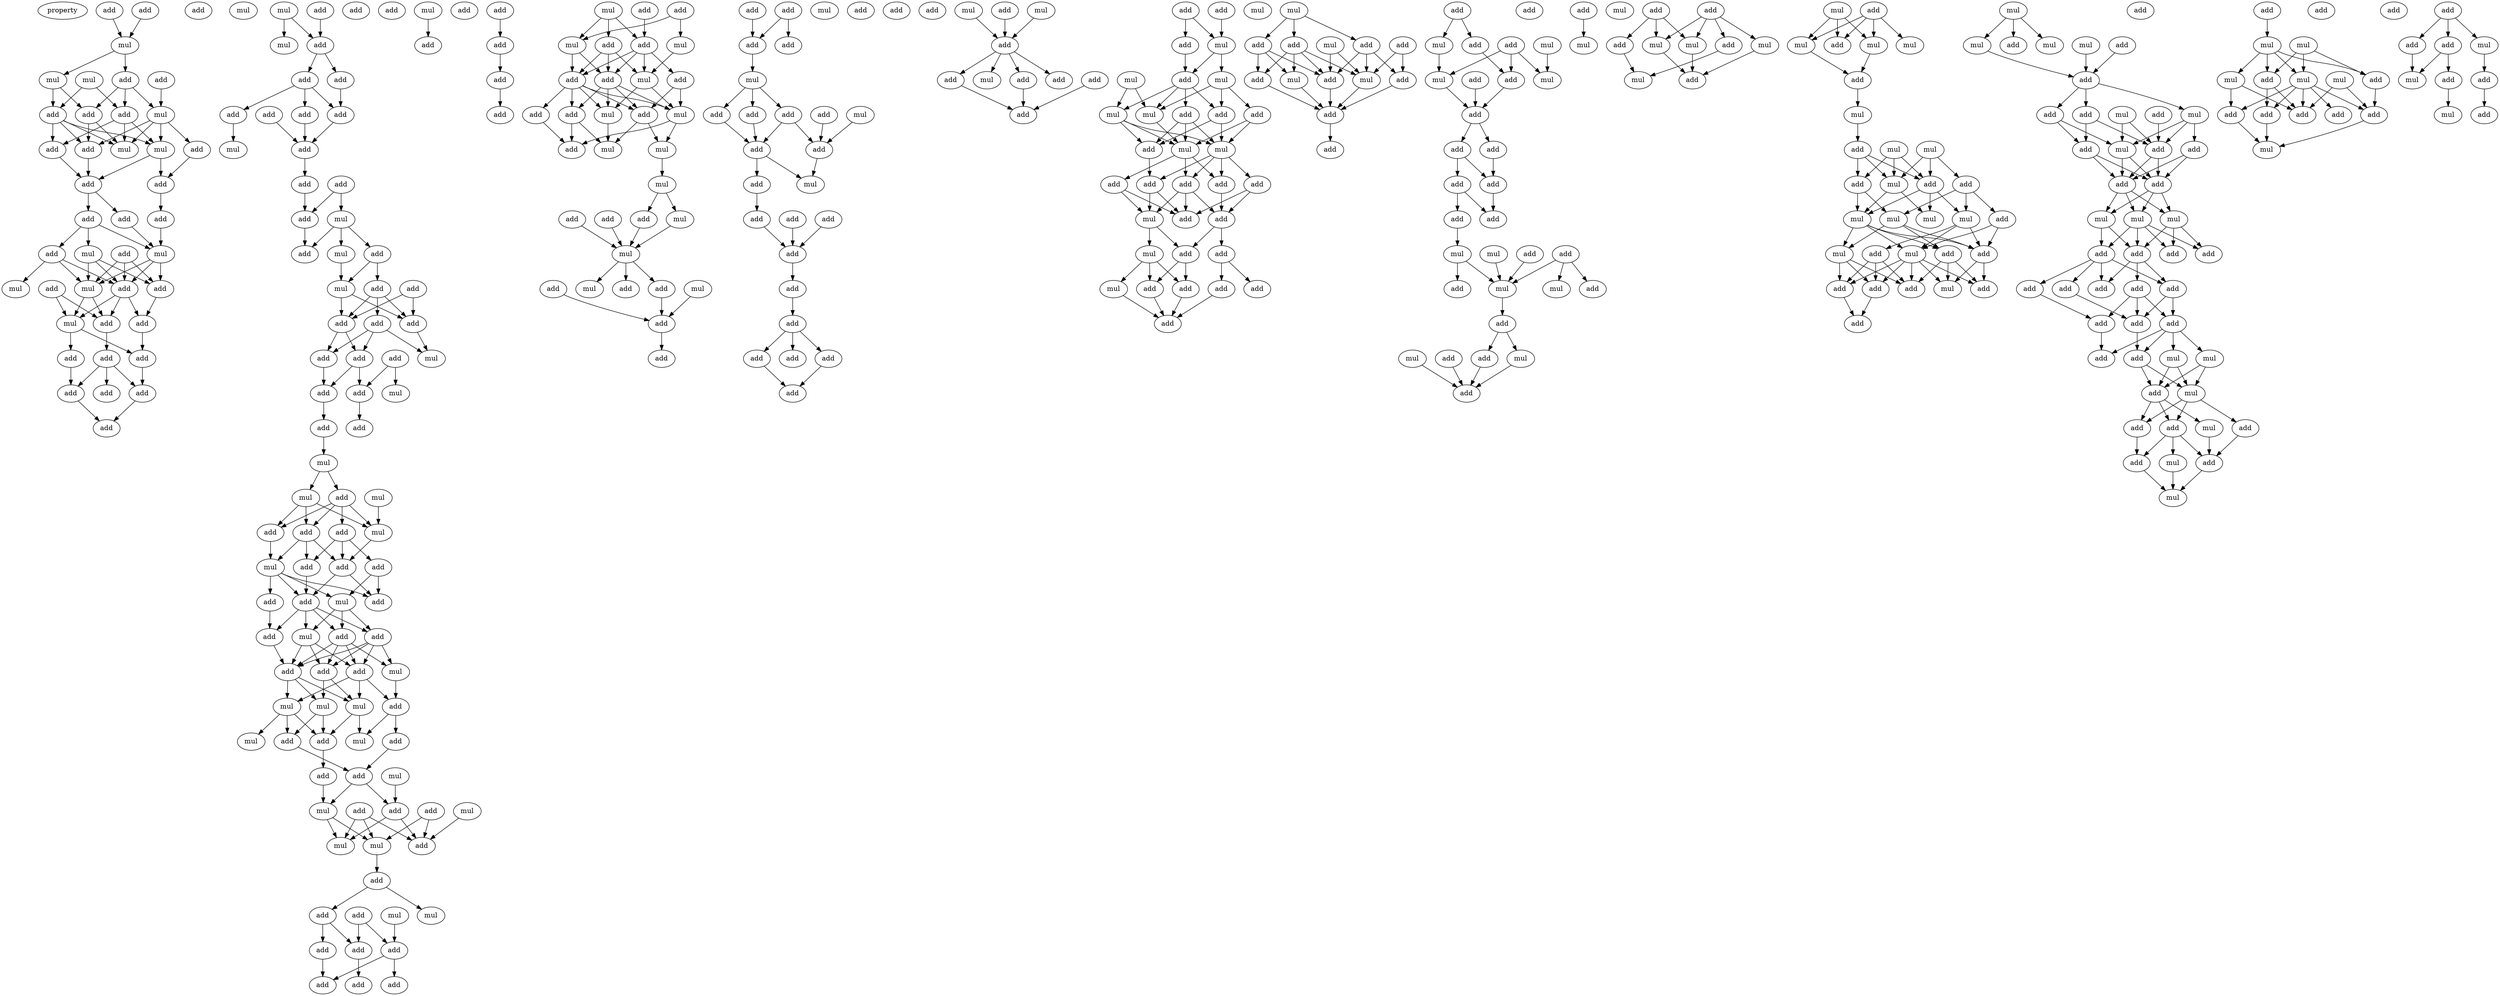 digraph {
    node [fontcolor=black]
    property [mul=2,lf=1.1]
    0 [ label = add ];
    1 [ label = add ];
    2 [ label = mul ];
    3 [ label = mul ];
    4 [ label = mul ];
    5 [ label = add ];
    6 [ label = add ];
    7 [ label = add ];
    8 [ label = add ];
    9 [ label = mul ];
    10 [ label = add ];
    11 [ label = add ];
    12 [ label = mul ];
    13 [ label = add ];
    14 [ label = add ];
    15 [ label = mul ];
    16 [ label = add ];
    17 [ label = add ];
    18 [ label = add ];
    19 [ label = add ];
    20 [ label = add ];
    21 [ label = mul ];
    22 [ label = add ];
    23 [ label = add ];
    24 [ label = mul ];
    25 [ label = add ];
    26 [ label = add ];
    27 [ label = mul ];
    28 [ label = mul ];
    29 [ label = add ];
    30 [ label = add ];
    31 [ label = mul ];
    32 [ label = add ];
    33 [ label = add ];
    34 [ label = add ];
    35 [ label = add ];
    36 [ label = add ];
    37 [ label = add ];
    38 [ label = add ];
    39 [ label = mul ];
    40 [ label = add ];
    41 [ label = add ];
    42 [ label = mul ];
    43 [ label = add ];
    44 [ label = mul ];
    45 [ label = add ];
    46 [ label = add ];
    47 [ label = add ];
    48 [ label = add ];
    49 [ label = add ];
    50 [ label = add ];
    51 [ label = add ];
    52 [ label = add ];
    53 [ label = mul ];
    54 [ label = add ];
    55 [ label = add ];
    56 [ label = mul ];
    57 [ label = add ];
    58 [ label = add ];
    59 [ label = mul ];
    60 [ label = add ];
    61 [ label = add ];
    62 [ label = add ];
    63 [ label = mul ];
    64 [ label = add ];
    65 [ label = add ];
    66 [ label = add ];
    67 [ label = add ];
    68 [ label = add ];
    69 [ label = mul ];
    70 [ label = add ];
    71 [ label = add ];
    72 [ label = add ];
    73 [ label = mul ];
    74 [ label = add ];
    75 [ label = add ];
    76 [ label = mul ];
    77 [ label = add ];
    78 [ label = mul ];
    79 [ label = mul ];
    80 [ label = add ];
    81 [ label = add ];
    82 [ label = mul ];
    83 [ label = add ];
    84 [ label = add ];
    85 [ label = mul ];
    86 [ label = add ];
    87 [ label = add ];
    88 [ label = mul ];
    89 [ label = add ];
    90 [ label = add ];
    91 [ label = add ];
    92 [ label = add ];
    93 [ label = add ];
    94 [ label = mul ];
    95 [ label = add ];
    96 [ label = add ];
    97 [ label = add ];
    98 [ label = add ];
    99 [ label = mul ];
    100 [ label = add ];
    101 [ label = mul ];
    102 [ label = mul ];
    103 [ label = mul ];
    104 [ label = mul ];
    105 [ label = add ];
    106 [ label = add ];
    107 [ label = add ];
    108 [ label = mul ];
    109 [ label = add ];
    110 [ label = add ];
    111 [ label = mul ];
    112 [ label = add ];
    113 [ label = mul ];
    114 [ label = add ];
    115 [ label = add ];
    116 [ label = mul ];
    117 [ label = mul ];
    118 [ label = mul ];
    119 [ label = add ];
    120 [ label = add ];
    121 [ label = mul ];
    122 [ label = add ];
    123 [ label = add ];
    124 [ label = add ];
    125 [ label = mul ];
    126 [ label = add ];
    127 [ label = add ];
    128 [ label = add ];
    129 [ label = add ];
    130 [ label = mul ];
    131 [ label = add ];
    132 [ label = add ];
    133 [ label = add ];
    134 [ label = add ];
    135 [ label = add ];
    136 [ label = add ];
    137 [ label = add ];
    138 [ label = add ];
    139 [ label = add ];
    140 [ label = add ];
    141 [ label = add ];
    142 [ label = mul ];
    143 [ label = add ];
    144 [ label = mul ];
    145 [ label = add ];
    146 [ label = mul ];
    147 [ label = add ];
    148 [ label = add ];
    149 [ label = add ];
    150 [ label = mul ];
    151 [ label = mul ];
    152 [ label = add ];
    153 [ label = add ];
    154 [ label = mul ];
    155 [ label = add ];
    156 [ label = add ];
    157 [ label = mul ];
    158 [ label = mul ];
    159 [ label = mul ];
    160 [ label = add ];
    161 [ label = add ];
    162 [ label = add ];
    163 [ label = mul ];
    164 [ label = mul ];
    165 [ label = add ];
    166 [ label = mul ];
    167 [ label = mul ];
    168 [ label = add ];
    169 [ label = add ];
    170 [ label = add ];
    171 [ label = add ];
    172 [ label = add ];
    173 [ label = mul ];
    174 [ label = add ];
    175 [ label = add ];
    176 [ label = add ];
    177 [ label = mul ];
    178 [ label = add ];
    179 [ label = mul ];
    180 [ label = add ];
    181 [ label = add ];
    182 [ label = add ];
    183 [ label = add ];
    184 [ label = add ];
    185 [ label = add ];
    186 [ label = mul ];
    187 [ label = add ];
    188 [ label = add ];
    189 [ label = add ];
    190 [ label = add ];
    191 [ label = add ];
    192 [ label = add ];
    193 [ label = add ];
    194 [ label = add ];
    195 [ label = add ];
    196 [ label = add ];
    197 [ label = add ];
    198 [ label = add ];
    199 [ label = add ];
    200 [ label = mul ];
    201 [ label = add ];
    202 [ label = mul ];
    203 [ label = add ];
    204 [ label = add ];
    205 [ label = add ];
    206 [ label = mul ];
    207 [ label = add ];
    208 [ label = add ];
    209 [ label = add ];
    210 [ label = add ];
    211 [ label = mul ];
    212 [ label = add ];
    213 [ label = mul ];
    214 [ label = add ];
    215 [ label = add ];
    216 [ label = mul ];
    217 [ label = mul ];
    218 [ label = mul ];
    219 [ label = add ];
    220 [ label = add ];
    221 [ label = mul ];
    222 [ label = add ];
    223 [ label = add ];
    224 [ label = mul ];
    225 [ label = mul ];
    226 [ label = add ];
    227 [ label = add ];
    228 [ label = add ];
    229 [ label = add ];
    230 [ label = add ];
    231 [ label = add ];
    232 [ label = add ];
    233 [ label = mul ];
    234 [ label = mul ];
    235 [ label = add ];
    236 [ label = add ];
    237 [ label = add ];
    238 [ label = add ];
    239 [ label = add ];
    240 [ label = add ];
    241 [ label = mul ];
    242 [ label = add ];
    243 [ label = mul ];
    244 [ label = add ];
    245 [ label = add ];
    246 [ label = mul ];
    247 [ label = add ];
    248 [ label = add ];
    249 [ label = add ];
    250 [ label = add ];
    251 [ label = add ];
    252 [ label = mul ];
    253 [ label = mul ];
    254 [ label = add ];
    255 [ label = add ];
    256 [ label = add ];
    257 [ label = mul ];
    258 [ label = add ];
    259 [ label = mul ];
    260 [ label = add ];
    261 [ label = add ];
    262 [ label = mul ];
    263 [ label = mul ];
    264 [ label = add ];
    265 [ label = add ];
    266 [ label = add ];
    267 [ label = add ];
    268 [ label = add ];
    269 [ label = add ];
    270 [ label = add ];
    271 [ label = mul ];
    272 [ label = add ];
    273 [ label = add ];
    274 [ label = add ];
    275 [ label = mul ];
    276 [ label = add ];
    277 [ label = add ];
    278 [ label = mul ];
    279 [ label = add ];
    280 [ label = mul ];
    281 [ label = add ];
    282 [ label = mul ];
    283 [ label = add ];
    284 [ label = mul ];
    285 [ label = add ];
    286 [ label = mul ];
    287 [ label = add ];
    288 [ label = mul ];
    289 [ label = add ];
    290 [ label = add ];
    291 [ label = add ];
    292 [ label = mul ];
    293 [ label = add ];
    294 [ label = add ];
    295 [ label = mul ];
    296 [ label = mul ];
    297 [ label = add ];
    298 [ label = mul ];
    299 [ label = mul ];
    300 [ label = add ];
    301 [ label = mul ];
    302 [ label = mul ];
    303 [ label = mul ];
    304 [ label = add ];
    305 [ label = add ];
    306 [ label = mul ];
    307 [ label = mul ];
    308 [ label = add ];
    309 [ label = mul ];
    310 [ label = add ];
    311 [ label = mul ];
    312 [ label = add ];
    313 [ label = add ];
    314 [ label = mul ];
    315 [ label = mul ];
    316 [ label = add ];
    317 [ label = mul ];
    318 [ label = mul ];
    319 [ label = mul ];
    320 [ label = add ];
    321 [ label = mul ];
    322 [ label = add ];
    323 [ label = add ];
    324 [ label = add ];
    325 [ label = add ];
    326 [ label = mul ];
    327 [ label = add ];
    328 [ label = add ];
    329 [ label = add ];
    330 [ label = mul ];
    331 [ label = add ];
    332 [ label = mul ];
    333 [ label = add ];
    334 [ label = mul ];
    335 [ label = mul ];
    336 [ label = add ];
    337 [ label = add ];
    338 [ label = mul ];
    339 [ label = add ];
    340 [ label = mul ];
    341 [ label = add ];
    342 [ label = add ];
    343 [ label = add ];
    344 [ label = add ];
    345 [ label = mul ];
    346 [ label = add ];
    347 [ label = add ];
    348 [ label = add ];
    349 [ label = mul ];
    350 [ label = mul ];
    351 [ label = mul ];
    352 [ label = add ];
    353 [ label = add ];
    354 [ label = add ];
    355 [ label = add ];
    356 [ label = add ];
    357 [ label = add ];
    358 [ label = add ];
    359 [ label = add ];
    360 [ label = add ];
    361 [ label = add ];
    362 [ label = add ];
    363 [ label = add ];
    364 [ label = add ];
    365 [ label = mul ];
    366 [ label = add ];
    367 [ label = mul ];
    368 [ label = mul ];
    369 [ label = add ];
    370 [ label = mul ];
    371 [ label = add ];
    372 [ label = add ];
    373 [ label = add ];
    374 [ label = add ];
    375 [ label = mul ];
    376 [ label = add ];
    377 [ label = mul ];
    378 [ label = add ];
    379 [ label = mul ];
    380 [ label = mul ];
    381 [ label = add ];
    382 [ label = mul ];
    383 [ label = mul ];
    384 [ label = add ];
    385 [ label = mul ];
    386 [ label = add ];
    387 [ label = add ];
    388 [ label = add ];
    389 [ label = add ];
    390 [ label = add ];
    391 [ label = add ];
    392 [ label = mul ];
    393 [ label = add ];
    394 [ label = add ];
    395 [ label = add ];
    396 [ label = add ];
    397 [ label = mul ];
    398 [ label = mul ];
    399 [ label = add ];
    400 [ label = add ];
    401 [ label = add ];
    402 [ label = mul ];
    0 -> 2 [ name = 0 ];
    1 -> 2 [ name = 1 ];
    2 -> 4 [ name = 2 ];
    2 -> 6 [ name = 3 ];
    3 -> 8 [ name = 4 ];
    3 -> 10 [ name = 5 ];
    4 -> 7 [ name = 6 ];
    4 -> 10 [ name = 7 ];
    5 -> 9 [ name = 8 ];
    6 -> 7 [ name = 9 ];
    6 -> 8 [ name = 10 ];
    6 -> 9 [ name = 11 ];
    7 -> 12 [ name = 12 ];
    7 -> 13 [ name = 13 ];
    8 -> 12 [ name = 14 ];
    8 -> 14 [ name = 15 ];
    8 -> 15 [ name = 16 ];
    9 -> 11 [ name = 17 ];
    9 -> 12 [ name = 18 ];
    9 -> 13 [ name = 19 ];
    9 -> 15 [ name = 20 ];
    10 -> 12 [ name = 21 ];
    10 -> 13 [ name = 22 ];
    10 -> 14 [ name = 23 ];
    10 -> 15 [ name = 24 ];
    11 -> 16 [ name = 25 ];
    13 -> 17 [ name = 26 ];
    14 -> 17 [ name = 27 ];
    15 -> 16 [ name = 28 ];
    15 -> 17 [ name = 29 ];
    16 -> 19 [ name = 30 ];
    17 -> 18 [ name = 31 ];
    17 -> 20 [ name = 32 ];
    18 -> 21 [ name = 33 ];
    19 -> 21 [ name = 34 ];
    20 -> 21 [ name = 35 ];
    20 -> 22 [ name = 36 ];
    20 -> 24 [ name = 37 ];
    21 -> 25 [ name = 38 ];
    21 -> 28 [ name = 39 ];
    21 -> 29 [ name = 40 ];
    22 -> 25 [ name = 41 ];
    22 -> 27 [ name = 42 ];
    22 -> 28 [ name = 43 ];
    23 -> 25 [ name = 44 ];
    23 -> 28 [ name = 45 ];
    23 -> 29 [ name = 46 ];
    24 -> 25 [ name = 47 ];
    24 -> 28 [ name = 48 ];
    24 -> 29 [ name = 49 ];
    25 -> 30 [ name = 50 ];
    25 -> 31 [ name = 51 ];
    25 -> 32 [ name = 52 ];
    26 -> 31 [ name = 53 ];
    26 -> 32 [ name = 54 ];
    28 -> 31 [ name = 55 ];
    28 -> 32 [ name = 56 ];
    29 -> 30 [ name = 57 ];
    30 -> 34 [ name = 58 ];
    31 -> 33 [ name = 59 ];
    31 -> 34 [ name = 60 ];
    32 -> 35 [ name = 61 ];
    33 -> 40 [ name = 62 ];
    34 -> 38 [ name = 63 ];
    35 -> 37 [ name = 64 ];
    35 -> 38 [ name = 65 ];
    35 -> 40 [ name = 66 ];
    38 -> 41 [ name = 67 ];
    40 -> 41 [ name = 68 ];
    42 -> 44 [ name = 69 ];
    42 -> 45 [ name = 70 ];
    43 -> 45 [ name = 71 ];
    45 -> 46 [ name = 72 ];
    45 -> 47 [ name = 73 ];
    46 -> 49 [ name = 74 ];
    46 -> 50 [ name = 75 ];
    46 -> 51 [ name = 76 ];
    47 -> 51 [ name = 77 ];
    48 -> 52 [ name = 78 ];
    49 -> 53 [ name = 79 ];
    50 -> 52 [ name = 80 ];
    51 -> 52 [ name = 81 ];
    52 -> 54 [ name = 82 ];
    54 -> 57 [ name = 83 ];
    55 -> 56 [ name = 84 ];
    55 -> 57 [ name = 85 ];
    56 -> 58 [ name = 86 ];
    56 -> 59 [ name = 87 ];
    56 -> 60 [ name = 88 ];
    57 -> 58 [ name = 89 ];
    59 -> 63 [ name = 90 ];
    60 -> 62 [ name = 91 ];
    60 -> 63 [ name = 92 ];
    61 -> 64 [ name = 93 ];
    61 -> 66 [ name = 94 ];
    62 -> 64 [ name = 95 ];
    62 -> 65 [ name = 96 ];
    62 -> 66 [ name = 97 ];
    63 -> 64 [ name = 98 ];
    63 -> 66 [ name = 99 ];
    64 -> 67 [ name = 100 ];
    64 -> 70 [ name = 101 ];
    65 -> 67 [ name = 102 ];
    65 -> 69 [ name = 103 ];
    65 -> 70 [ name = 104 ];
    66 -> 69 [ name = 105 ];
    67 -> 72 [ name = 106 ];
    68 -> 71 [ name = 107 ];
    68 -> 73 [ name = 108 ];
    70 -> 71 [ name = 109 ];
    70 -> 72 [ name = 110 ];
    71 -> 75 [ name = 111 ];
    72 -> 74 [ name = 112 ];
    74 -> 76 [ name = 113 ];
    76 -> 77 [ name = 114 ];
    76 -> 78 [ name = 115 ];
    77 -> 80 [ name = 116 ];
    77 -> 81 [ name = 117 ];
    77 -> 82 [ name = 118 ];
    77 -> 83 [ name = 119 ];
    78 -> 80 [ name = 120 ];
    78 -> 82 [ name = 121 ];
    78 -> 83 [ name = 122 ];
    79 -> 82 [ name = 123 ];
    80 -> 84 [ name = 124 ];
    80 -> 85 [ name = 125 ];
    80 -> 86 [ name = 126 ];
    81 -> 84 [ name = 127 ];
    81 -> 86 [ name = 128 ];
    81 -> 87 [ name = 129 ];
    82 -> 86 [ name = 130 ];
    83 -> 85 [ name = 131 ];
    84 -> 90 [ name = 132 ];
    85 -> 88 [ name = 133 ];
    85 -> 89 [ name = 134 ];
    85 -> 90 [ name = 135 ];
    85 -> 91 [ name = 136 ];
    86 -> 89 [ name = 137 ];
    86 -> 90 [ name = 138 ];
    87 -> 88 [ name = 139 ];
    87 -> 89 [ name = 140 ];
    88 -> 92 [ name = 141 ];
    88 -> 94 [ name = 142 ];
    88 -> 95 [ name = 143 ];
    90 -> 92 [ name = 144 ];
    90 -> 93 [ name = 145 ];
    90 -> 94 [ name = 146 ];
    90 -> 95 [ name = 147 ];
    91 -> 93 [ name = 148 ];
    92 -> 96 [ name = 149 ];
    92 -> 97 [ name = 150 ];
    92 -> 98 [ name = 151 ];
    92 -> 99 [ name = 152 ];
    93 -> 96 [ name = 153 ];
    94 -> 96 [ name = 154 ];
    94 -> 97 [ name = 155 ];
    94 -> 98 [ name = 156 ];
    95 -> 96 [ name = 157 ];
    95 -> 97 [ name = 158 ];
    95 -> 98 [ name = 159 ];
    95 -> 99 [ name = 160 ];
    96 -> 101 [ name = 161 ];
    96 -> 102 [ name = 162 ];
    96 -> 103 [ name = 163 ];
    97 -> 101 [ name = 164 ];
    97 -> 103 [ name = 165 ];
    98 -> 100 [ name = 166 ];
    98 -> 102 [ name = 167 ];
    98 -> 103 [ name = 168 ];
    99 -> 100 [ name = 169 ];
    100 -> 104 [ name = 170 ];
    100 -> 105 [ name = 171 ];
    101 -> 106 [ name = 172 ];
    101 -> 107 [ name = 173 ];
    102 -> 106 [ name = 174 ];
    102 -> 107 [ name = 175 ];
    102 -> 108 [ name = 176 ];
    103 -> 104 [ name = 177 ];
    103 -> 106 [ name = 178 ];
    105 -> 110 [ name = 179 ];
    106 -> 109 [ name = 180 ];
    107 -> 110 [ name = 181 ];
    109 -> 116 [ name = 182 ];
    110 -> 114 [ name = 183 ];
    110 -> 116 [ name = 184 ];
    111 -> 114 [ name = 185 ];
    112 -> 117 [ name = 186 ];
    112 -> 118 [ name = 187 ];
    112 -> 119 [ name = 188 ];
    113 -> 119 [ name = 189 ];
    114 -> 118 [ name = 190 ];
    114 -> 119 [ name = 191 ];
    115 -> 117 [ name = 192 ];
    115 -> 119 [ name = 193 ];
    116 -> 117 [ name = 194 ];
    116 -> 118 [ name = 195 ];
    117 -> 120 [ name = 196 ];
    120 -> 123 [ name = 197 ];
    120 -> 125 [ name = 198 ];
    121 -> 128 [ name = 199 ];
    122 -> 126 [ name = 200 ];
    122 -> 128 [ name = 201 ];
    123 -> 126 [ name = 202 ];
    123 -> 127 [ name = 203 ];
    126 -> 133 [ name = 204 ];
    127 -> 132 [ name = 205 ];
    128 -> 131 [ name = 206 ];
    128 -> 132 [ name = 207 ];
    130 -> 134 [ name = 208 ];
    136 -> 137 [ name = 209 ];
    137 -> 138 [ name = 210 ];
    138 -> 139 [ name = 211 ];
    140 -> 143 [ name = 212 ];
    141 -> 144 [ name = 213 ];
    141 -> 146 [ name = 214 ];
    142 -> 143 [ name = 215 ];
    142 -> 145 [ name = 216 ];
    142 -> 146 [ name = 217 ];
    143 -> 147 [ name = 218 ];
    143 -> 148 [ name = 219 ];
    143 -> 149 [ name = 220 ];
    143 -> 150 [ name = 221 ];
    144 -> 150 [ name = 222 ];
    145 -> 147 [ name = 223 ];
    145 -> 149 [ name = 224 ];
    145 -> 150 [ name = 225 ];
    146 -> 147 [ name = 226 ];
    146 -> 149 [ name = 227 ];
    147 -> 151 [ name = 228 ];
    147 -> 152 [ name = 229 ];
    147 -> 153 [ name = 230 ];
    147 -> 154 [ name = 231 ];
    147 -> 155 [ name = 232 ];
    148 -> 154 [ name = 233 ];
    148 -> 155 [ name = 234 ];
    149 -> 151 [ name = 235 ];
    149 -> 153 [ name = 236 ];
    149 -> 154 [ name = 237 ];
    149 -> 155 [ name = 238 ];
    150 -> 151 [ name = 239 ];
    150 -> 154 [ name = 240 ];
    151 -> 158 [ name = 241 ];
    152 -> 156 [ name = 242 ];
    153 -> 156 [ name = 243 ];
    153 -> 158 [ name = 244 ];
    154 -> 156 [ name = 245 ];
    154 -> 157 [ name = 246 ];
    155 -> 157 [ name = 247 ];
    155 -> 158 [ name = 248 ];
    157 -> 159 [ name = 249 ];
    159 -> 162 [ name = 250 ];
    159 -> 163 [ name = 251 ];
    160 -> 164 [ name = 252 ];
    161 -> 164 [ name = 253 ];
    162 -> 164 [ name = 254 ];
    163 -> 164 [ name = 255 ];
    164 -> 165 [ name = 256 ];
    164 -> 166 [ name = 257 ];
    164 -> 168 [ name = 258 ];
    165 -> 170 [ name = 259 ];
    167 -> 170 [ name = 260 ];
    169 -> 170 [ name = 261 ];
    170 -> 171 [ name = 262 ];
    172 -> 175 [ name = 263 ];
    174 -> 175 [ name = 264 ];
    174 -> 176 [ name = 265 ];
    175 -> 177 [ name = 266 ];
    177 -> 180 [ name = 267 ];
    177 -> 181 [ name = 268 ];
    177 -> 182 [ name = 269 ];
    178 -> 183 [ name = 270 ];
    179 -> 183 [ name = 271 ];
    180 -> 184 [ name = 272 ];
    181 -> 183 [ name = 273 ];
    181 -> 184 [ name = 274 ];
    182 -> 184 [ name = 275 ];
    183 -> 186 [ name = 276 ];
    184 -> 185 [ name = 277 ];
    184 -> 186 [ name = 278 ];
    185 -> 188 [ name = 279 ];
    187 -> 190 [ name = 280 ];
    188 -> 190 [ name = 281 ];
    189 -> 190 [ name = 282 ];
    190 -> 191 [ name = 283 ];
    191 -> 193 [ name = 284 ];
    193 -> 194 [ name = 285 ];
    193 -> 197 [ name = 286 ];
    193 -> 198 [ name = 287 ];
    194 -> 199 [ name = 288 ];
    198 -> 199 [ name = 289 ];
    200 -> 203 [ name = 290 ];
    201 -> 203 [ name = 291 ];
    202 -> 203 [ name = 292 ];
    203 -> 205 [ name = 293 ];
    203 -> 206 [ name = 294 ];
    203 -> 207 [ name = 295 ];
    203 -> 208 [ name = 296 ];
    204 -> 209 [ name = 297 ];
    205 -> 209 [ name = 298 ];
    207 -> 209 [ name = 299 ];
    210 -> 213 [ name = 300 ];
    212 -> 213 [ name = 301 ];
    212 -> 214 [ name = 302 ];
    213 -> 215 [ name = 303 ];
    213 -> 216 [ name = 304 ];
    214 -> 215 [ name = 305 ];
    215 -> 218 [ name = 306 ];
    215 -> 220 [ name = 307 ];
    215 -> 221 [ name = 308 ];
    215 -> 222 [ name = 309 ];
    216 -> 219 [ name = 310 ];
    216 -> 220 [ name = 311 ];
    216 -> 221 [ name = 312 ];
    217 -> 218 [ name = 313 ];
    217 -> 221 [ name = 314 ];
    218 -> 223 [ name = 315 ];
    218 -> 224 [ name = 316 ];
    218 -> 225 [ name = 317 ];
    219 -> 224 [ name = 318 ];
    219 -> 225 [ name = 319 ];
    220 -> 223 [ name = 320 ];
    220 -> 225 [ name = 321 ];
    221 -> 224 [ name = 322 ];
    222 -> 223 [ name = 323 ];
    222 -> 224 [ name = 324 ];
    222 -> 225 [ name = 325 ];
    223 -> 227 [ name = 326 ];
    224 -> 228 [ name = 327 ];
    224 -> 229 [ name = 328 ];
    224 -> 230 [ name = 329 ];
    225 -> 226 [ name = 330 ];
    225 -> 227 [ name = 331 ];
    225 -> 228 [ name = 332 ];
    225 -> 230 [ name = 333 ];
    226 -> 231 [ name = 334 ];
    226 -> 232 [ name = 335 ];
    227 -> 232 [ name = 336 ];
    227 -> 233 [ name = 337 ];
    228 -> 231 [ name = 338 ];
    228 -> 232 [ name = 339 ];
    228 -> 233 [ name = 340 ];
    229 -> 232 [ name = 341 ];
    229 -> 233 [ name = 342 ];
    230 -> 231 [ name = 343 ];
    231 -> 235 [ name = 344 ];
    231 -> 236 [ name = 345 ];
    233 -> 234 [ name = 346 ];
    233 -> 236 [ name = 347 ];
    234 -> 238 [ name = 348 ];
    234 -> 240 [ name = 349 ];
    234 -> 241 [ name = 350 ];
    235 -> 237 [ name = 351 ];
    235 -> 239 [ name = 352 ];
    236 -> 238 [ name = 353 ];
    236 -> 240 [ name = 354 ];
    237 -> 242 [ name = 355 ];
    238 -> 242 [ name = 356 ];
    240 -> 242 [ name = 357 ];
    241 -> 242 [ name = 358 ];
    243 -> 244 [ name = 359 ];
    243 -> 245 [ name = 360 ];
    243 -> 248 [ name = 361 ];
    244 -> 249 [ name = 362 ];
    244 -> 250 [ name = 363 ];
    244 -> 252 [ name = 364 ];
    244 -> 253 [ name = 365 ];
    245 -> 250 [ name = 366 ];
    245 -> 251 [ name = 367 ];
    245 -> 252 [ name = 368 ];
    246 -> 250 [ name = 369 ];
    246 -> 252 [ name = 370 ];
    247 -> 251 [ name = 371 ];
    247 -> 252 [ name = 372 ];
    248 -> 249 [ name = 373 ];
    248 -> 250 [ name = 374 ];
    248 -> 253 [ name = 375 ];
    249 -> 254 [ name = 376 ];
    250 -> 254 [ name = 377 ];
    251 -> 254 [ name = 378 ];
    252 -> 254 [ name = 379 ];
    253 -> 254 [ name = 380 ];
    254 -> 255 [ name = 381 ];
    256 -> 257 [ name = 382 ];
    256 -> 261 [ name = 383 ];
    257 -> 263 [ name = 384 ];
    259 -> 262 [ name = 385 ];
    260 -> 262 [ name = 386 ];
    260 -> 263 [ name = 387 ];
    260 -> 265 [ name = 388 ];
    261 -> 265 [ name = 389 ];
    263 -> 266 [ name = 390 ];
    264 -> 266 [ name = 391 ];
    265 -> 266 [ name = 392 ];
    266 -> 267 [ name = 393 ];
    266 -> 269 [ name = 394 ];
    267 -> 270 [ name = 395 ];
    267 -> 272 [ name = 396 ];
    268 -> 271 [ name = 397 ];
    269 -> 272 [ name = 398 ];
    270 -> 273 [ name = 399 ];
    270 -> 274 [ name = 400 ];
    272 -> 273 [ name = 401 ];
    274 -> 278 [ name = 402 ];
    275 -> 282 [ name = 403 ];
    276 -> 282 [ name = 404 ];
    277 -> 280 [ name = 405 ];
    277 -> 281 [ name = 406 ];
    277 -> 282 [ name = 407 ];
    278 -> 279 [ name = 408 ];
    278 -> 282 [ name = 409 ];
    282 -> 283 [ name = 410 ];
    283 -> 287 [ name = 411 ];
    283 -> 288 [ name = 412 ];
    284 -> 289 [ name = 413 ];
    285 -> 289 [ name = 414 ];
    287 -> 289 [ name = 415 ];
    288 -> 289 [ name = 416 ];
    290 -> 292 [ name = 417 ];
    290 -> 294 [ name = 418 ];
    290 -> 295 [ name = 419 ];
    290 -> 296 [ name = 420 ];
    291 -> 293 [ name = 421 ];
    291 -> 295 [ name = 422 ];
    291 -> 296 [ name = 423 ];
    292 -> 297 [ name = 424 ];
    293 -> 298 [ name = 425 ];
    294 -> 298 [ name = 426 ];
    295 -> 297 [ name = 427 ];
    296 -> 297 [ name = 428 ];
    299 -> 302 [ name = 429 ];
    299 -> 303 [ name = 430 ];
    299 -> 304 [ name = 431 ];
    300 -> 301 [ name = 432 ];
    300 -> 302 [ name = 433 ];
    300 -> 303 [ name = 434 ];
    300 -> 304 [ name = 435 ];
    302 -> 305 [ name = 436 ];
    303 -> 305 [ name = 437 ];
    305 -> 306 [ name = 438 ];
    306 -> 308 [ name = 439 ];
    307 -> 311 [ name = 440 ];
    307 -> 312 [ name = 441 ];
    307 -> 313 [ name = 442 ];
    308 -> 310 [ name = 443 ];
    308 -> 311 [ name = 444 ];
    308 -> 313 [ name = 445 ];
    309 -> 310 [ name = 446 ];
    309 -> 311 [ name = 447 ];
    309 -> 313 [ name = 448 ];
    310 -> 314 [ name = 449 ];
    310 -> 317 [ name = 450 ];
    311 -> 315 [ name = 451 ];
    311 -> 317 [ name = 452 ];
    312 -> 314 [ name = 453 ];
    312 -> 316 [ name = 454 ];
    312 -> 318 [ name = 455 ];
    313 -> 315 [ name = 456 ];
    313 -> 317 [ name = 457 ];
    313 -> 318 [ name = 458 ];
    314 -> 321 [ name = 459 ];
    314 -> 322 [ name = 460 ];
    314 -> 323 [ name = 461 ];
    316 -> 319 [ name = 462 ];
    316 -> 322 [ name = 463 ];
    317 -> 319 [ name = 464 ];
    317 -> 321 [ name = 465 ];
    317 -> 322 [ name = 466 ];
    317 -> 323 [ name = 467 ];
    318 -> 319 [ name = 468 ];
    318 -> 320 [ name = 469 ];
    318 -> 322 [ name = 470 ];
    319 -> 324 [ name = 471 ];
    319 -> 325 [ name = 472 ];
    319 -> 326 [ name = 473 ];
    319 -> 327 [ name = 474 ];
    319 -> 328 [ name = 475 ];
    320 -> 324 [ name = 476 ];
    320 -> 327 [ name = 477 ];
    320 -> 328 [ name = 478 ];
    321 -> 324 [ name = 479 ];
    321 -> 327 [ name = 480 ];
    321 -> 328 [ name = 481 ];
    322 -> 325 [ name = 482 ];
    322 -> 326 [ name = 483 ];
    323 -> 325 [ name = 484 ];
    323 -> 326 [ name = 485 ];
    323 -> 327 [ name = 486 ];
    324 -> 329 [ name = 487 ];
    328 -> 329 [ name = 488 ];
    330 -> 332 [ name = 489 ];
    330 -> 333 [ name = 490 ];
    330 -> 335 [ name = 491 ];
    331 -> 336 [ name = 492 ];
    334 -> 336 [ name = 493 ];
    335 -> 336 [ name = 494 ];
    336 -> 337 [ name = 495 ];
    336 -> 340 [ name = 496 ];
    336 -> 341 [ name = 497 ];
    337 -> 342 [ name = 498 ];
    337 -> 343 [ name = 499 ];
    338 -> 343 [ name = 500 ];
    338 -> 345 [ name = 501 ];
    339 -> 343 [ name = 502 ];
    340 -> 343 [ name = 503 ];
    340 -> 344 [ name = 504 ];
    340 -> 345 [ name = 505 ];
    341 -> 342 [ name = 506 ];
    341 -> 345 [ name = 507 ];
    342 -> 347 [ name = 508 ];
    342 -> 348 [ name = 509 ];
    343 -> 347 [ name = 510 ];
    343 -> 348 [ name = 511 ];
    344 -> 347 [ name = 512 ];
    344 -> 348 [ name = 513 ];
    345 -> 347 [ name = 514 ];
    345 -> 348 [ name = 515 ];
    347 -> 349 [ name = 516 ];
    347 -> 350 [ name = 517 ];
    347 -> 351 [ name = 518 ];
    348 -> 349 [ name = 519 ];
    348 -> 350 [ name = 520 ];
    348 -> 351 [ name = 521 ];
    349 -> 352 [ name = 522 ];
    349 -> 354 [ name = 523 ];
    349 -> 355 [ name = 524 ];
    350 -> 352 [ name = 525 ];
    350 -> 353 [ name = 526 ];
    350 -> 354 [ name = 527 ];
    350 -> 355 [ name = 528 ];
    351 -> 353 [ name = 529 ];
    351 -> 354 [ name = 530 ];
    353 -> 356 [ name = 531 ];
    353 -> 357 [ name = 532 ];
    353 -> 358 [ name = 533 ];
    353 -> 360 [ name = 534 ];
    354 -> 358 [ name = 535 ];
    354 -> 359 [ name = 536 ];
    354 -> 360 [ name = 537 ];
    356 -> 363 [ name = 538 ];
    357 -> 362 [ name = 539 ];
    358 -> 361 [ name = 540 ];
    358 -> 363 [ name = 541 ];
    359 -> 361 [ name = 542 ];
    359 -> 362 [ name = 543 ];
    359 -> 363 [ name = 544 ];
    361 -> 364 [ name = 545 ];
    361 -> 365 [ name = 546 ];
    361 -> 366 [ name = 547 ];
    361 -> 367 [ name = 548 ];
    362 -> 366 [ name = 549 ];
    363 -> 364 [ name = 550 ];
    364 -> 368 [ name = 551 ];
    364 -> 369 [ name = 552 ];
    365 -> 368 [ name = 553 ];
    365 -> 369 [ name = 554 ];
    367 -> 368 [ name = 555 ];
    367 -> 369 [ name = 556 ];
    368 -> 371 [ name = 557 ];
    368 -> 372 [ name = 558 ];
    368 -> 373 [ name = 559 ];
    369 -> 370 [ name = 560 ];
    369 -> 372 [ name = 561 ];
    369 -> 373 [ name = 562 ];
    370 -> 376 [ name = 563 ];
    371 -> 376 [ name = 564 ];
    372 -> 374 [ name = 565 ];
    372 -> 375 [ name = 566 ];
    372 -> 376 [ name = 567 ];
    373 -> 374 [ name = 568 ];
    374 -> 377 [ name = 569 ];
    375 -> 377 [ name = 570 ];
    376 -> 377 [ name = 571 ];
    378 -> 380 [ name = 572 ];
    379 -> 381 [ name = 573 ];
    379 -> 384 [ name = 574 ];
    379 -> 385 [ name = 575 ];
    380 -> 381 [ name = 576 ];
    380 -> 382 [ name = 577 ];
    380 -> 384 [ name = 578 ];
    380 -> 385 [ name = 579 ];
    381 -> 387 [ name = 580 ];
    381 -> 389 [ name = 581 ];
    382 -> 386 [ name = 582 ];
    382 -> 389 [ name = 583 ];
    383 -> 389 [ name = 584 ];
    383 -> 390 [ name = 585 ];
    384 -> 390 [ name = 586 ];
    385 -> 386 [ name = 587 ];
    385 -> 387 [ name = 588 ];
    385 -> 388 [ name = 589 ];
    385 -> 389 [ name = 590 ];
    385 -> 390 [ name = 591 ];
    386 -> 392 [ name = 592 ];
    387 -> 392 [ name = 593 ];
    390 -> 392 [ name = 594 ];
    394 -> 395 [ name = 595 ];
    394 -> 396 [ name = 596 ];
    394 -> 397 [ name = 597 ];
    395 -> 398 [ name = 598 ];
    395 -> 399 [ name = 599 ];
    396 -> 398 [ name = 600 ];
    397 -> 400 [ name = 601 ];
    399 -> 402 [ name = 602 ];
    400 -> 401 [ name = 603 ];
}
